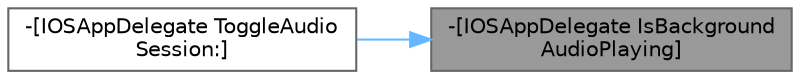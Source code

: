 digraph "-[IOSAppDelegate IsBackgroundAudioPlaying]"
{
 // INTERACTIVE_SVG=YES
 // LATEX_PDF_SIZE
  bgcolor="transparent";
  edge [fontname=Helvetica,fontsize=10,labelfontname=Helvetica,labelfontsize=10];
  node [fontname=Helvetica,fontsize=10,shape=box,height=0.2,width=0.4];
  rankdir="RL";
  Node1 [id="Node000001",label="-[IOSAppDelegate IsBackground\lAudioPlaying]",height=0.2,width=0.4,color="gray40", fillcolor="grey60", style="filled", fontcolor="black",tooltip=" "];
  Node1 -> Node2 [id="edge1_Node000001_Node000002",dir="back",color="steelblue1",style="solid",tooltip=" "];
  Node2 [id="Node000002",label="-[IOSAppDelegate ToggleAudio\lSession:]",height=0.2,width=0.4,color="grey40", fillcolor="white", style="filled",URL="$d6/d94/interfaceIOSAppDelegate.html#a908a518eaa2a06a1b5a3b537ef38288c",tooltip=" "];
}
